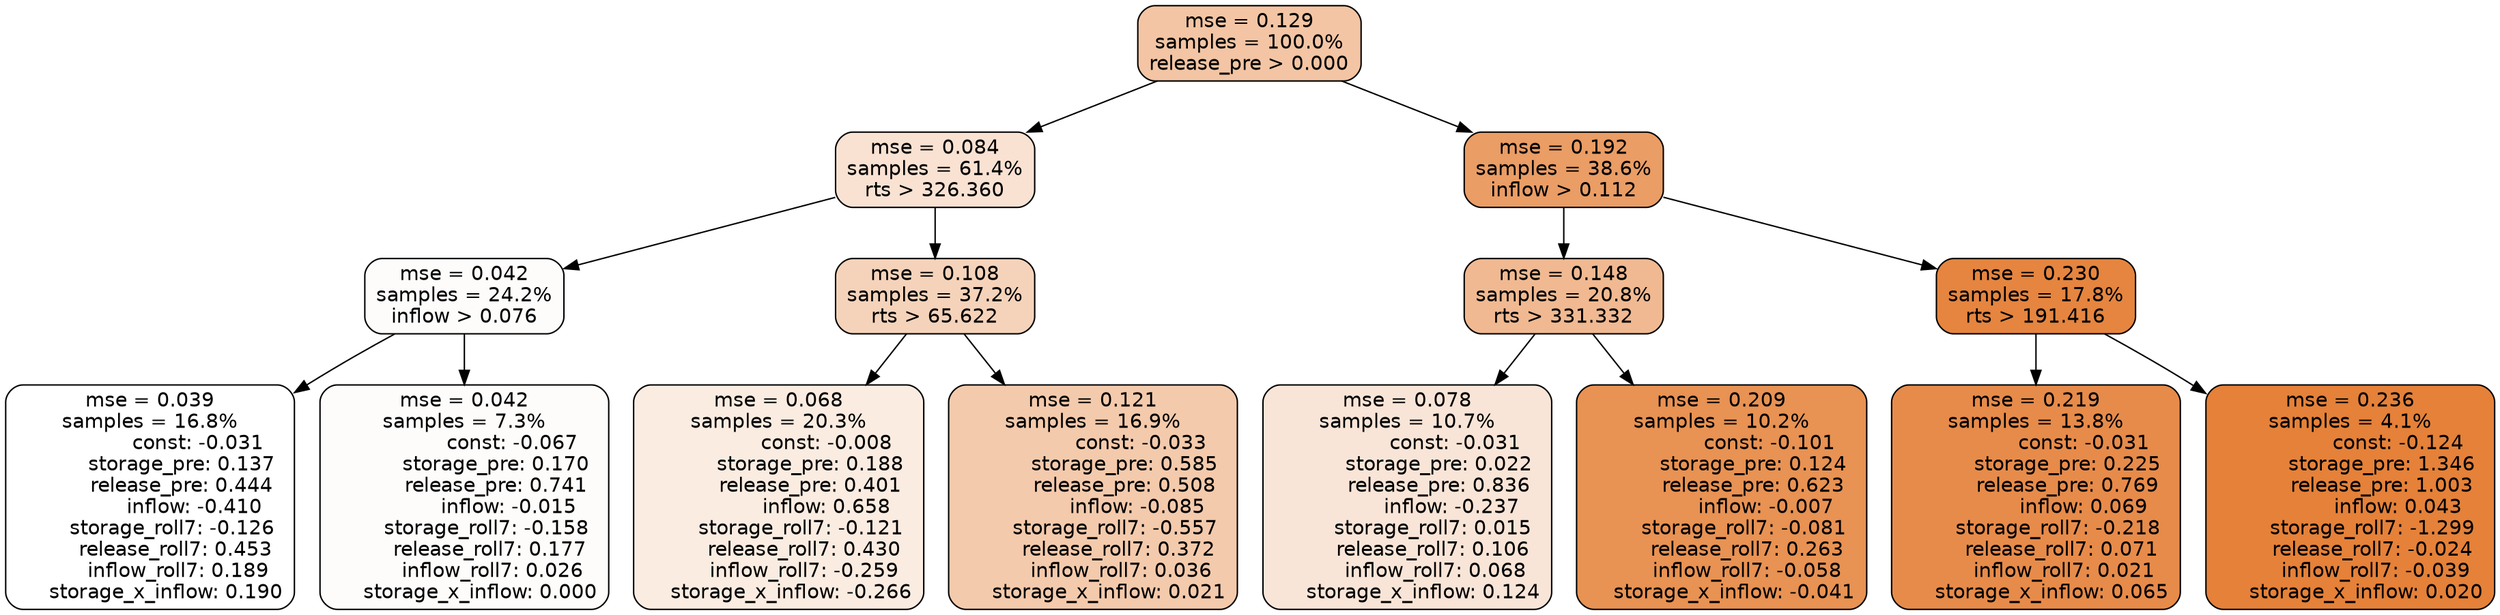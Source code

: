 digraph tree {
node [shape=rectangle, style="filled, rounded", color="black", fontname=helvetica] ;
edge [fontname=helvetica] ;
	"0" [label="mse = 0.129
samples = 100.0%
release_pre > 0.000", fillcolor="#f3c5a4"]
	"1" [label="mse = 0.084
samples = 61.4%
rts > 326.360", fillcolor="#f9e2d2"]
	"8" [label="mse = 0.192
samples = 38.6%
inflow > 0.112", fillcolor="#ea9d65"]
	"5" [label="mse = 0.042
samples = 24.2%
inflow > 0.076", fillcolor="#fefcfb"]
	"2" [label="mse = 0.108
samples = 37.2%
rts > 65.622", fillcolor="#f5d3ba"]
	"9" [label="mse = 0.148
samples = 20.8%
rts > 331.332", fillcolor="#f0b991"]
	"12" [label="mse = 0.230
samples = 17.8%
rts > 191.416", fillcolor="#e5853f"]
	"6" [label="mse = 0.039
samples = 16.8%
               const: -0.031
          storage_pre: 0.137
          release_pre: 0.444
              inflow: -0.410
       storage_roll7: -0.126
        release_roll7: 0.453
         inflow_roll7: 0.189
     storage_x_inflow: 0.190", fillcolor="#ffffff"]
	"7" [label="mse = 0.042
samples = 7.3%
               const: -0.067
          storage_pre: 0.170
          release_pre: 0.741
              inflow: -0.015
       storage_roll7: -0.158
        release_roll7: 0.177
         inflow_roll7: 0.026
     storage_x_inflow: 0.000", fillcolor="#fefcfb"]
	"3" [label="mse = 0.068
samples = 20.3%
               const: -0.008
          storage_pre: 0.188
          release_pre: 0.401
               inflow: 0.658
       storage_roll7: -0.121
        release_roll7: 0.430
        inflow_roll7: -0.259
    storage_x_inflow: -0.266", fillcolor="#fbece1"]
	"4" [label="mse = 0.121
samples = 16.9%
               const: -0.033
          storage_pre: 0.585
          release_pre: 0.508
              inflow: -0.085
       storage_roll7: -0.557
        release_roll7: 0.372
         inflow_roll7: 0.036
     storage_x_inflow: 0.021", fillcolor="#f4caac"]
	"11" [label="mse = 0.078
samples = 10.7%
               const: -0.031
          storage_pre: 0.022
          release_pre: 0.836
              inflow: -0.237
        storage_roll7: 0.015
        release_roll7: 0.106
         inflow_roll7: 0.068
     storage_x_inflow: 0.124", fillcolor="#f9e5d7"]
	"10" [label="mse = 0.209
samples = 10.2%
               const: -0.101
          storage_pre: 0.124
          release_pre: 0.623
              inflow: -0.007
       storage_roll7: -0.081
        release_roll7: 0.263
        inflow_roll7: -0.058
    storage_x_inflow: -0.041", fillcolor="#e89253"]
	"13" [label="mse = 0.219
samples = 13.8%
               const: -0.031
          storage_pre: 0.225
          release_pre: 0.769
               inflow: 0.069
       storage_roll7: -0.218
        release_roll7: 0.071
         inflow_roll7: 0.021
     storage_x_inflow: 0.065", fillcolor="#e78b4a"]
	"14" [label="mse = 0.236
samples = 4.1%
               const: -0.124
          storage_pre: 1.346
          release_pre: 1.003
               inflow: 0.043
       storage_roll7: -1.299
       release_roll7: -0.024
        inflow_roll7: -0.039
     storage_x_inflow: 0.020", fillcolor="#e58139"]

	"0" -> "1"
	"0" -> "8"
	"1" -> "2"
	"1" -> "5"
	"8" -> "9"
	"8" -> "12"
	"5" -> "6"
	"5" -> "7"
	"2" -> "3"
	"2" -> "4"
	"9" -> "10"
	"9" -> "11"
	"12" -> "13"
	"12" -> "14"
}